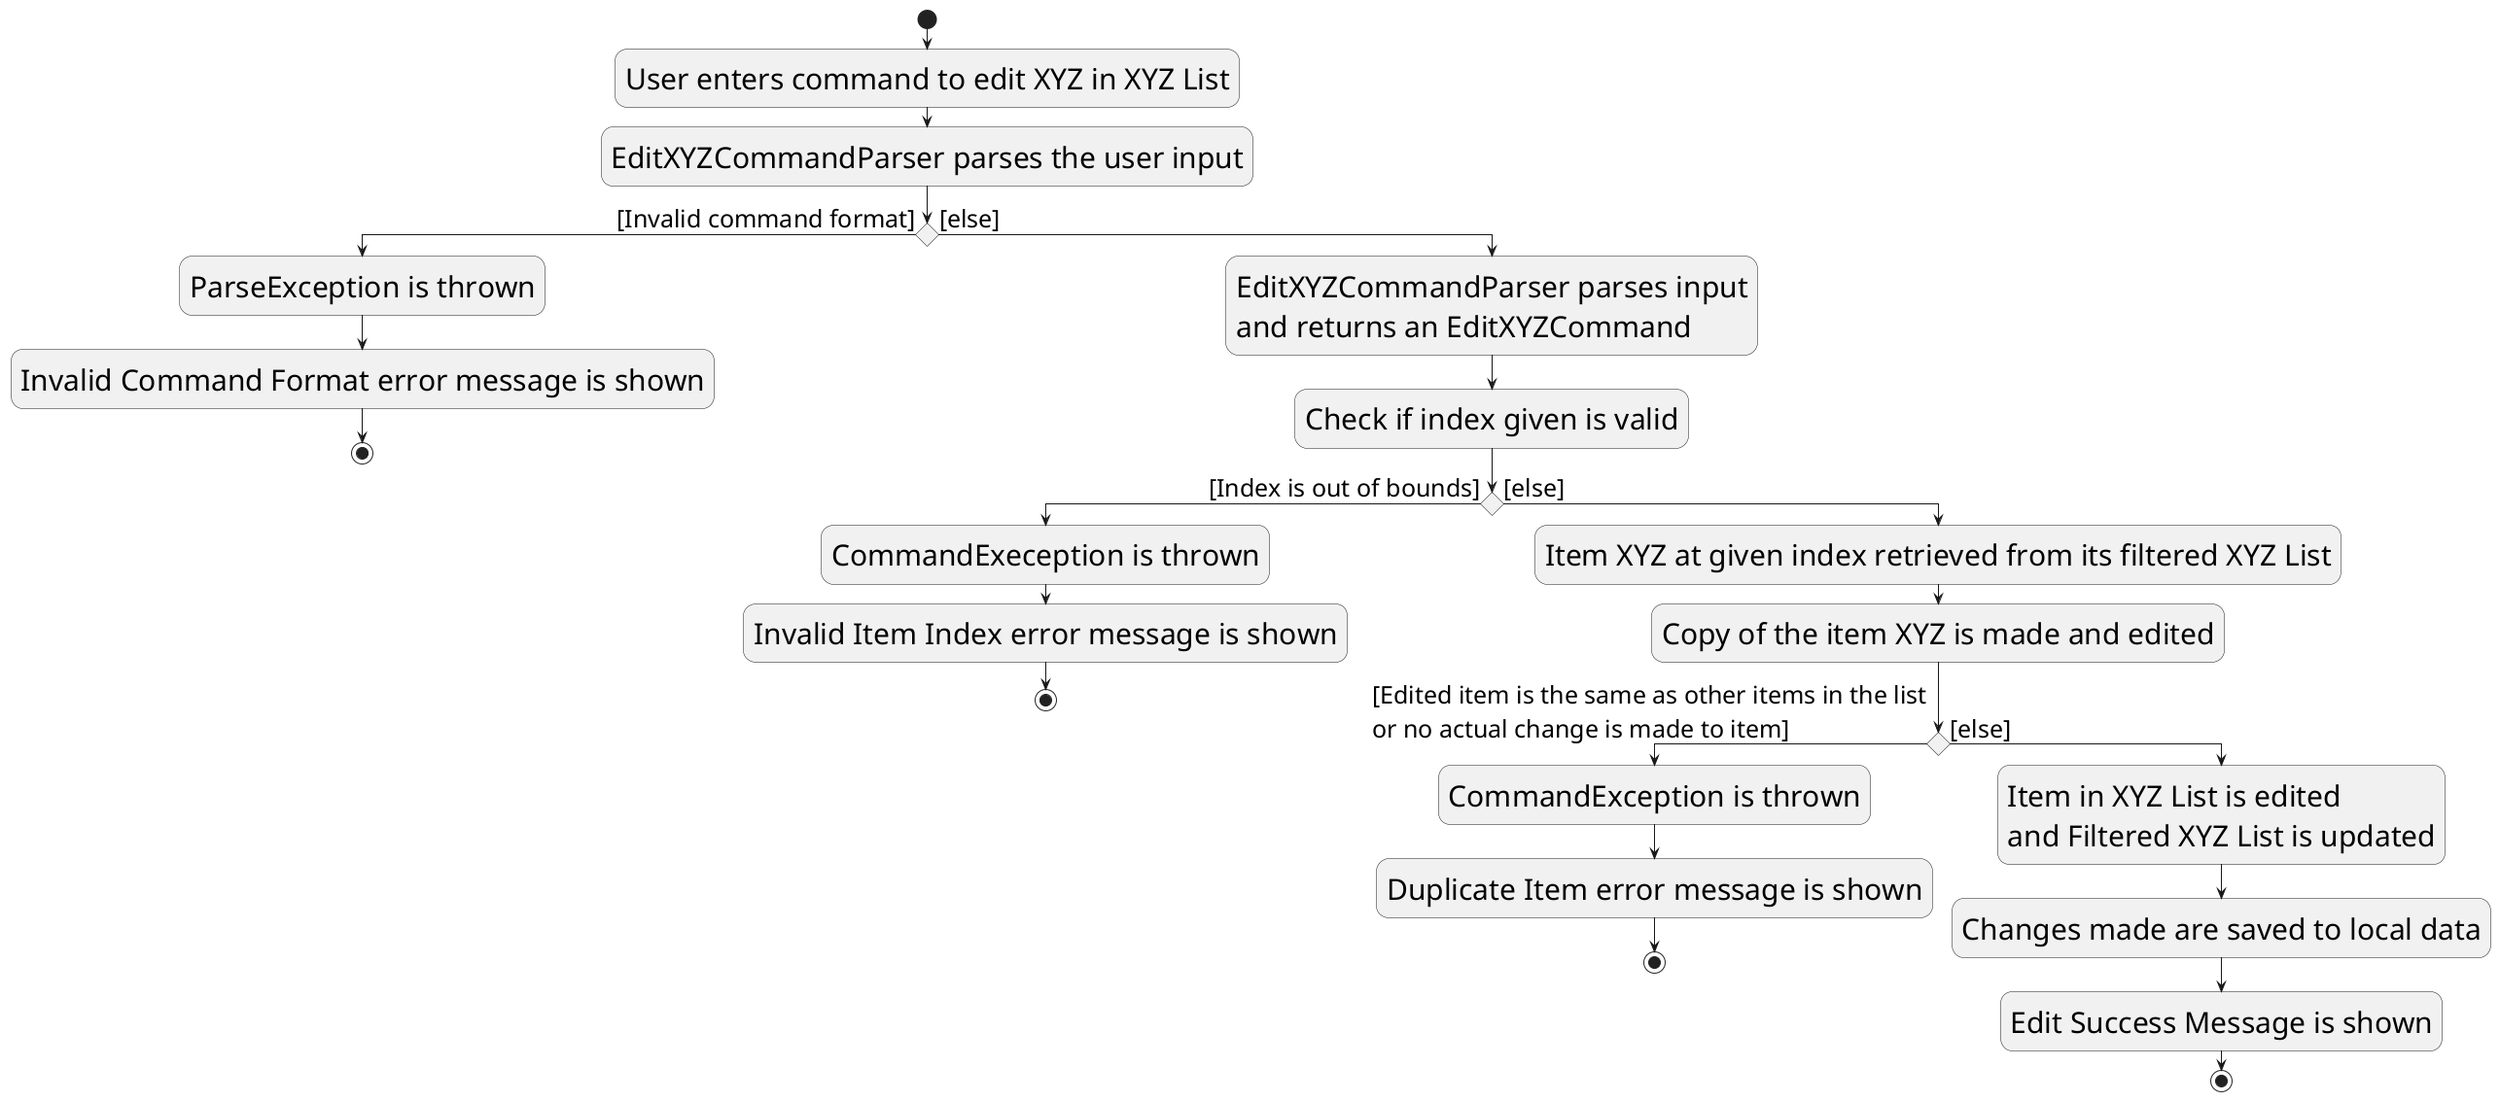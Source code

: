 @startuml
skinparam activityFontSize 30
skinparam activityArrowFontSize 25

start
:User enters command to edit XYZ in XYZ List;
:EditXYZCommandParser parses the user input;
if () then ([Invalid command format])
  :ParseException is thrown;
  :Invalid Command Format error message is shown;
  stop
else ([else])
:EditXYZCommandParser parses input
and returns an EditXYZCommand;
:Check if index given is valid;

if () then ([Index is out of bounds])
    :CommandExeception is thrown;
    :Invalid Item Index error message is shown;
    stop
else ([else])
:Item XYZ at given index retrieved from its filtered XYZ List;
:Copy of the item XYZ is made and edited;

if () then ([Edited item is the same as other items in the list
or no actual change is made to item])
:CommandException is thrown;
:Duplicate Item error message is shown;
stop

else ([else])
:Item in XYZ List is edited
and Filtered XYZ List is updated;
:Changes made are saved to local data;
:Edit Success Message is shown;
stop

@enduml
